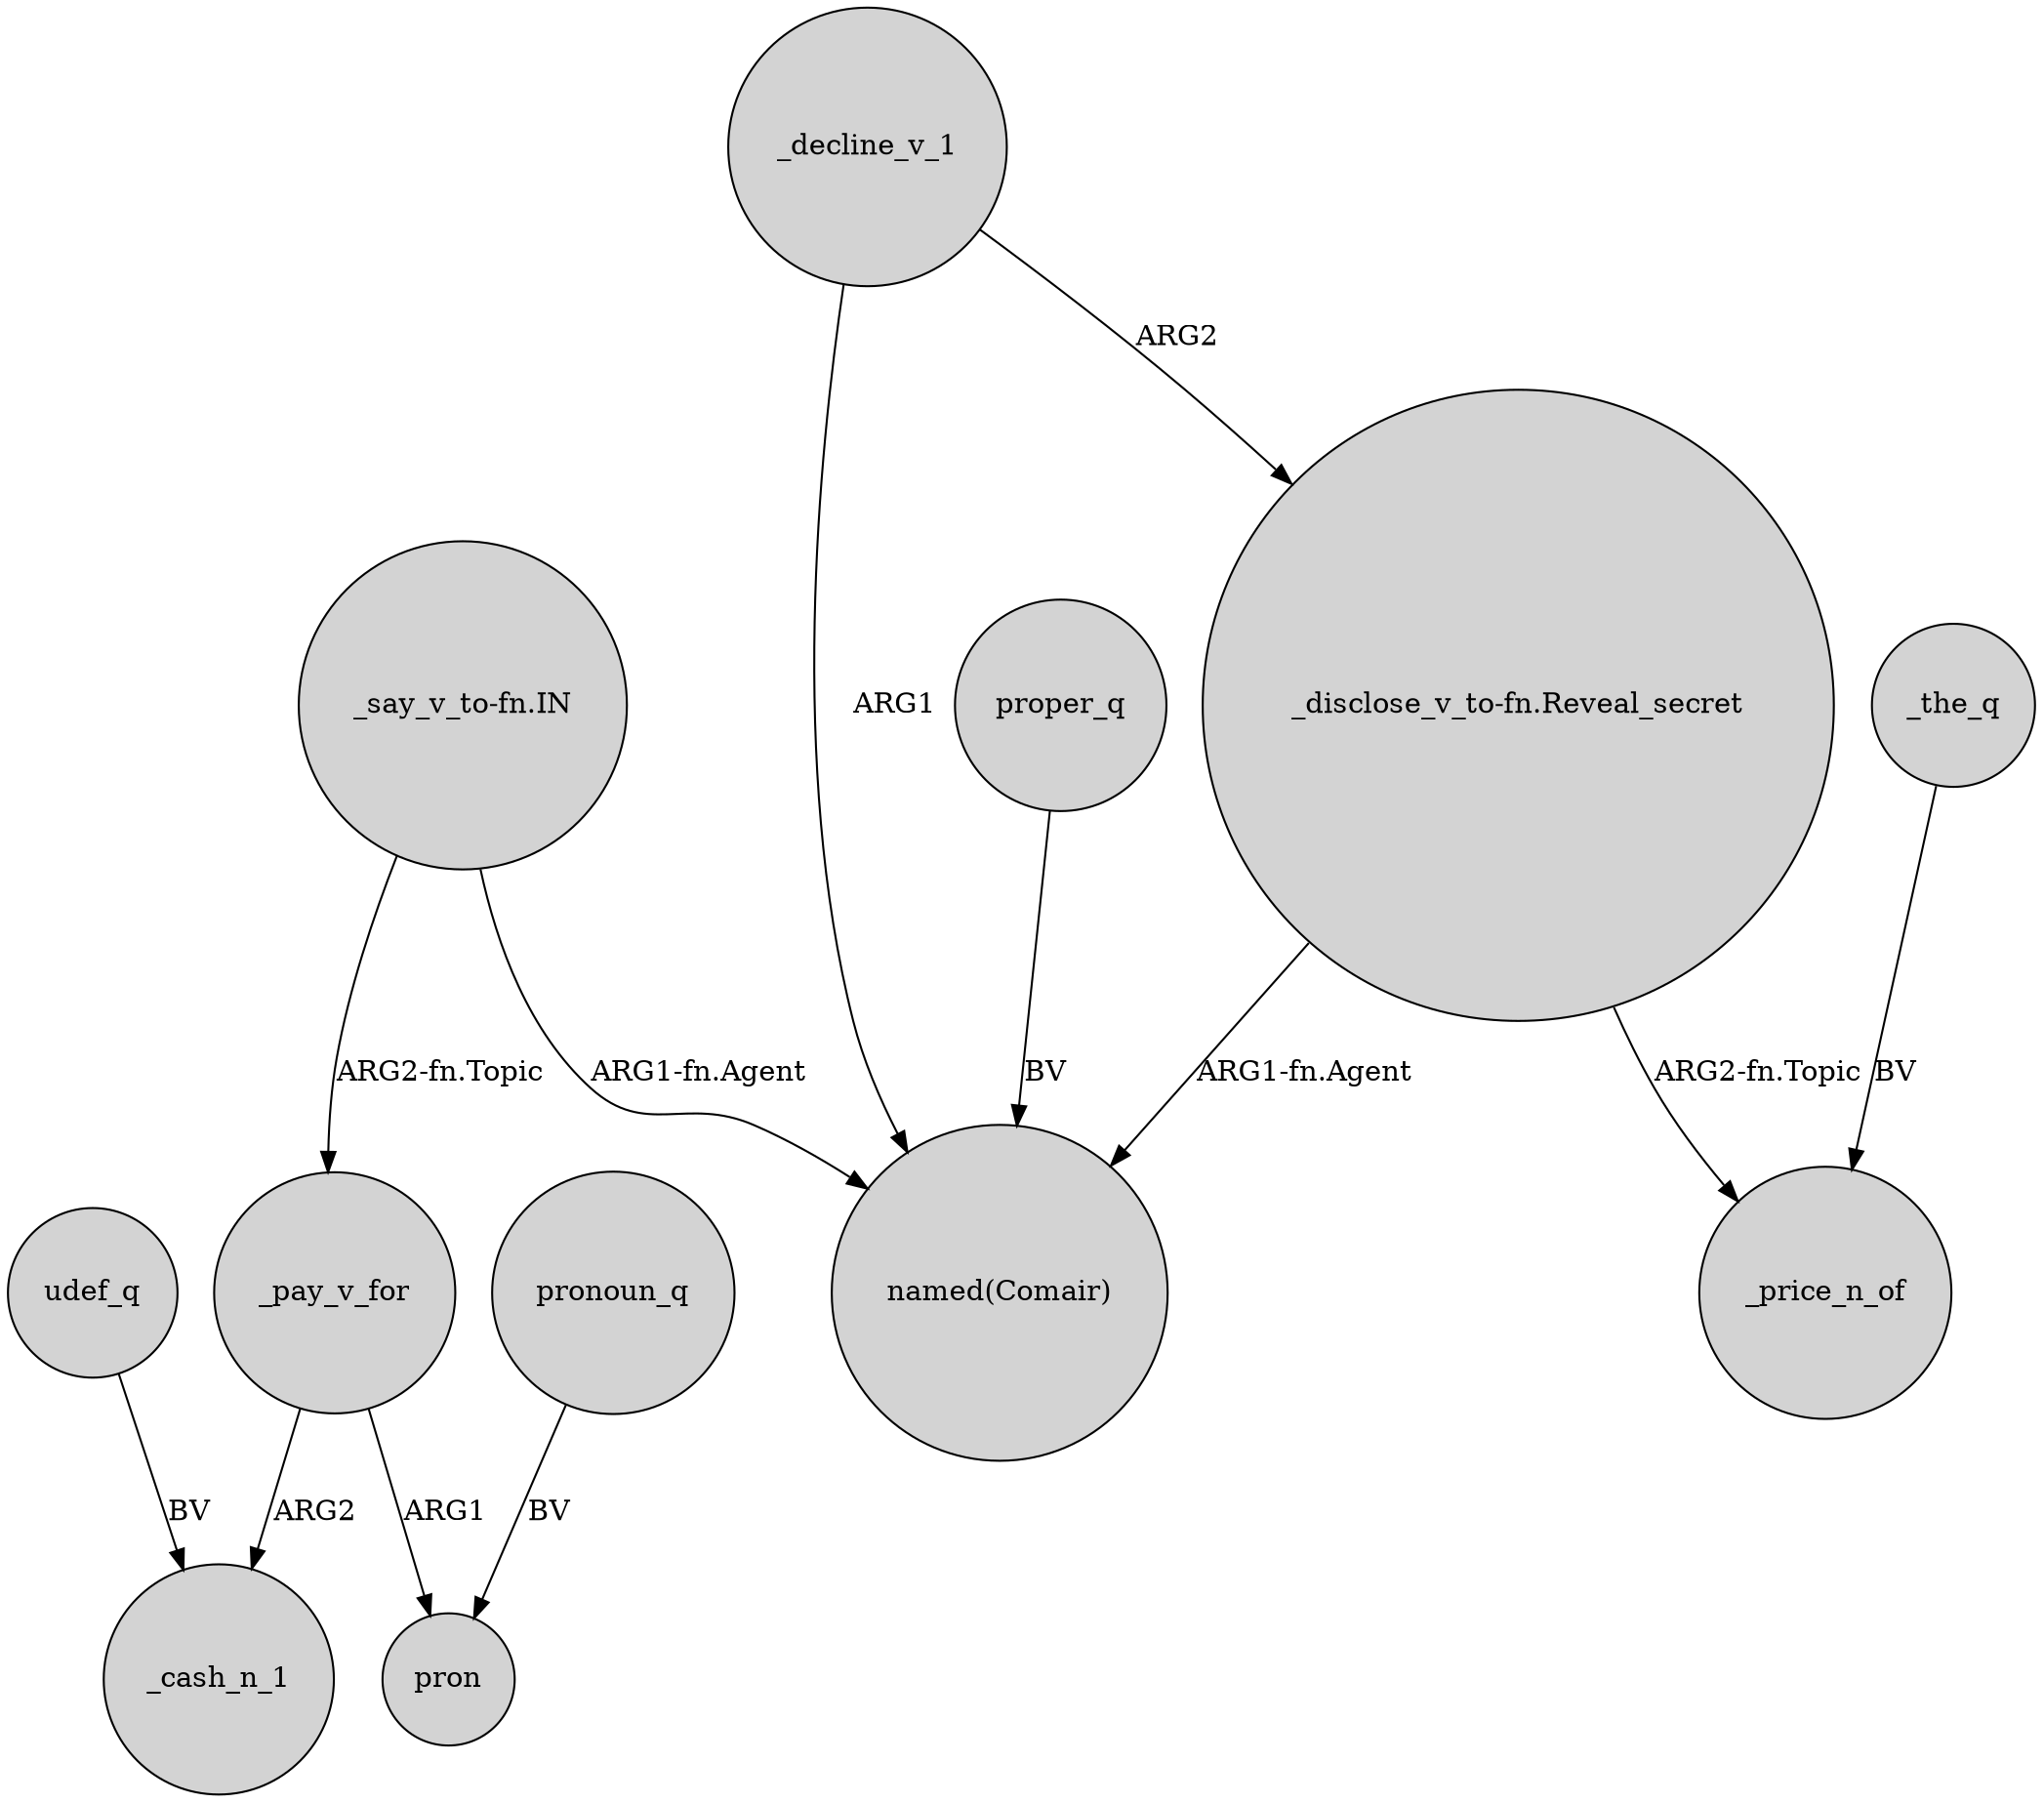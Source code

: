 digraph {
	node [shape=circle style=filled]
	"_say_v_to-fn.IN" -> _pay_v_for [label="ARG2-fn.Topic"]
	_pay_v_for -> _cash_n_1 [label=ARG2]
	_pay_v_for -> pron [label=ARG1]
	"_disclose_v_to-fn.Reveal_secret" -> _price_n_of [label="ARG2-fn.Topic"]
	_the_q -> _price_n_of [label=BV]
	_decline_v_1 -> "_disclose_v_to-fn.Reveal_secret" [label=ARG2]
	"_say_v_to-fn.IN" -> "named(Comair)" [label="ARG1-fn.Agent"]
	udef_q -> _cash_n_1 [label=BV]
	proper_q -> "named(Comair)" [label=BV]
	"_disclose_v_to-fn.Reveal_secret" -> "named(Comair)" [label="ARG1-fn.Agent"]
	_decline_v_1 -> "named(Comair)" [label=ARG1]
	pronoun_q -> pron [label=BV]
}
